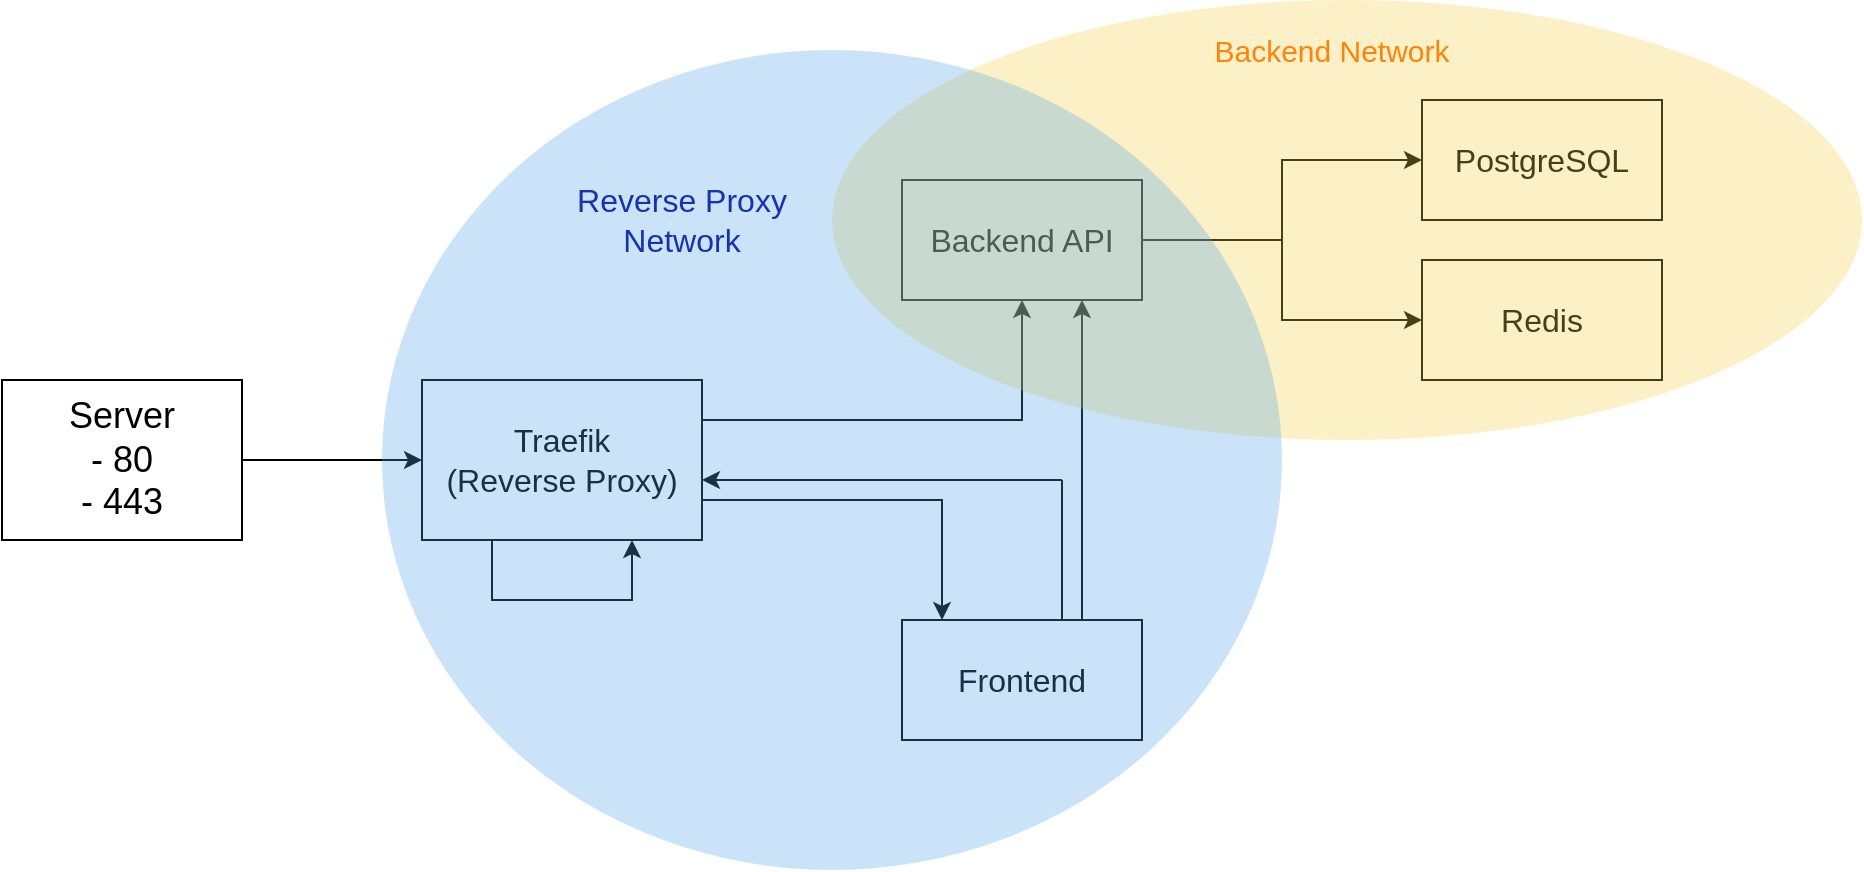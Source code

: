 <mxfile version="17.4.6" type="google"><diagram id="-B5JfHS7_1X9fyelPHck" name="Page-1"><mxGraphModel grid="1" page="1" gridSize="10" guides="1" tooltips="1" connect="1" arrows="1" fold="1" pageScale="1" pageWidth="827" pageHeight="1169" math="0" shadow="0"><root><mxCell id="0"/><mxCell id="1" parent="0"/><mxCell id="SarIZDK5HK9I3yLXSQ3l-4" value="" style="edgeStyle=orthogonalEdgeStyle;rounded=0;orthogonalLoop=1;jettySize=auto;html=1;fontSize=18;" edge="1" parent="1" source="SarIZDK5HK9I3yLXSQ3l-2" target="SarIZDK5HK9I3yLXSQ3l-3"><mxGeometry relative="1" as="geometry"/></mxCell><mxCell id="SarIZDK5HK9I3yLXSQ3l-2" value="&lt;font style=&quot;font-size: 18px&quot;&gt;Server&lt;br&gt;- 80&lt;br&gt;- 443&lt;br&gt;&lt;/font&gt;" style="rounded=0;whiteSpace=wrap;html=1;" vertex="1" parent="1"><mxGeometry x="170" y="240" width="120" height="80" as="geometry"/></mxCell><mxCell id="SarIZDK5HK9I3yLXSQ3l-6" value="" style="edgeStyle=orthogonalEdgeStyle;rounded=0;orthogonalLoop=1;jettySize=auto;html=1;fontSize=16;" edge="1" parent="1" source="SarIZDK5HK9I3yLXSQ3l-3" target="SarIZDK5HK9I3yLXSQ3l-5"><mxGeometry relative="1" as="geometry"><Array as="points"><mxPoint x="680" y="260"/></Array></mxGeometry></mxCell><mxCell id="SarIZDK5HK9I3yLXSQ3l-9" value="" style="edgeStyle=orthogonalEdgeStyle;rounded=0;orthogonalLoop=1;jettySize=auto;html=1;fontSize=16;" edge="1" parent="1" source="SarIZDK5HK9I3yLXSQ3l-3" target="SarIZDK5HK9I3yLXSQ3l-8"><mxGeometry relative="1" as="geometry"><Array as="points"><mxPoint x="640" y="300"/></Array></mxGeometry></mxCell><mxCell id="SarIZDK5HK9I3yLXSQ3l-3" value="Traefik&lt;br style=&quot;font-size: 16px&quot;&gt;(Reverse Proxy)" style="whiteSpace=wrap;html=1;rounded=0;fontSize=16;" vertex="1" parent="1"><mxGeometry x="380" y="240" width="140" height="80" as="geometry"/></mxCell><mxCell id="SarIZDK5HK9I3yLXSQ3l-14" value="" style="edgeStyle=orthogonalEdgeStyle;rounded=0;orthogonalLoop=1;jettySize=auto;html=1;fontSize=14;" edge="1" parent="1" source="SarIZDK5HK9I3yLXSQ3l-5" target="SarIZDK5HK9I3yLXSQ3l-13"><mxGeometry relative="1" as="geometry"/></mxCell><mxCell id="SarIZDK5HK9I3yLXSQ3l-16" value="" style="edgeStyle=orthogonalEdgeStyle;rounded=0;orthogonalLoop=1;jettySize=auto;html=1;fontSize=14;" edge="1" parent="1" source="SarIZDK5HK9I3yLXSQ3l-5" target="SarIZDK5HK9I3yLXSQ3l-15"><mxGeometry relative="1" as="geometry"/></mxCell><mxCell id="SarIZDK5HK9I3yLXSQ3l-5" value="Backend API" style="whiteSpace=wrap;html=1;fontSize=16;rounded=0;" vertex="1" parent="1"><mxGeometry x="620" y="140" width="120" height="60" as="geometry"/></mxCell><mxCell id="86GPXqFN_ZL1Lof-pi_E-6" style="edgeStyle=orthogonalEdgeStyle;rounded=0;orthogonalLoop=1;jettySize=auto;html=1;exitX=0.75;exitY=0;exitDx=0;exitDy=0;entryX=0.75;entryY=1;entryDx=0;entryDy=0;" edge="1" parent="1" source="SarIZDK5HK9I3yLXSQ3l-8" target="SarIZDK5HK9I3yLXSQ3l-5"><mxGeometry relative="1" as="geometry"><mxPoint x="710" y="310" as="targetPoint"/></mxGeometry></mxCell><mxCell id="SarIZDK5HK9I3yLXSQ3l-8" value="Frontend" style="whiteSpace=wrap;html=1;fontSize=16;rounded=0;" vertex="1" parent="1"><mxGeometry x="620" y="360" width="120" height="60" as="geometry"/></mxCell><mxCell id="SarIZDK5HK9I3yLXSQ3l-13" value="PostgreSQL" style="whiteSpace=wrap;html=1;fontSize=16;rounded=0;" vertex="1" parent="1"><mxGeometry x="880" y="100" width="120" height="60" as="geometry"/></mxCell><mxCell id="SarIZDK5HK9I3yLXSQ3l-15" value="Redis" style="whiteSpace=wrap;html=1;fontSize=16;rounded=0;" vertex="1" parent="1"><mxGeometry x="880" y="180" width="120" height="60" as="geometry"/></mxCell><mxCell id="SarIZDK5HK9I3yLXSQ3l-17" value="" style="ellipse;whiteSpace=wrap;html=1;fontSize=14;strokeColor=none;fillColor=#F0CD43;opacity=30;" vertex="1" parent="1"><mxGeometry x="585" y="50" width="515" height="220" as="geometry"/></mxCell><mxCell id="SarIZDK5HK9I3yLXSQ3l-18" value="Backend Network" style="text;html=1;strokeColor=none;fillColor=none;align=center;verticalAlign=middle;whiteSpace=wrap;rounded=0;fontSize=15;opacity=30;fontColor=#FF8308;" vertex="1" parent="1"><mxGeometry x="760" y="60" width="150" height="30" as="geometry"/></mxCell><mxCell id="SarIZDK5HK9I3yLXSQ3l-22" value="Reverse Proxy Network" style="text;html=1;strokeColor=none;fillColor=none;align=center;verticalAlign=middle;whiteSpace=wrap;rounded=0;fontSize=16;fontColor=#000099;opacity=30;" vertex="1" parent="1"><mxGeometry x="440" y="150" width="140" height="20" as="geometry"/></mxCell><mxCell id="SarIZDK5HK9I3yLXSQ3l-24" style="edgeStyle=orthogonalEdgeStyle;rounded=0;orthogonalLoop=1;jettySize=auto;html=1;exitX=0.25;exitY=1;exitDx=0;exitDy=0;entryX=0.75;entryY=1;entryDx=0;entryDy=0;fontSize=16;fontColor=#000099;" edge="1" parent="1" source="SarIZDK5HK9I3yLXSQ3l-3" target="SarIZDK5HK9I3yLXSQ3l-3"><mxGeometry relative="1" as="geometry"><Array as="points"><mxPoint x="415" y="350"/><mxPoint x="485" y="350"/></Array></mxGeometry></mxCell><mxCell id="86GPXqFN_ZL1Lof-pi_E-2" value="" style="endArrow=none;html=1;rounded=0;" edge="1" parent="1"><mxGeometry width="50" height="50" relative="1" as="geometry"><mxPoint x="700" y="360" as="sourcePoint"/><mxPoint x="700" y="290" as="targetPoint"/></mxGeometry></mxCell><mxCell id="86GPXqFN_ZL1Lof-pi_E-4" value="" style="endArrow=classic;html=1;rounded=0;startArrow=none;" edge="1" parent="1"><mxGeometry width="50" height="50" relative="1" as="geometry"><mxPoint x="700" y="290" as="sourcePoint"/><mxPoint x="520" y="290" as="targetPoint"/></mxGeometry></mxCell><mxCell id="SarIZDK5HK9I3yLXSQ3l-21" value="" style="ellipse;whiteSpace=wrap;html=1;fontSize=15;fontColor=#FF8308;fillColor=#4FA1E8;opacity=30;strokeColor=none;" vertex="1" parent="1"><mxGeometry x="360" y="75" width="450" height="410" as="geometry"/></mxCell></root></mxGraphModel></diagram></mxfile>
